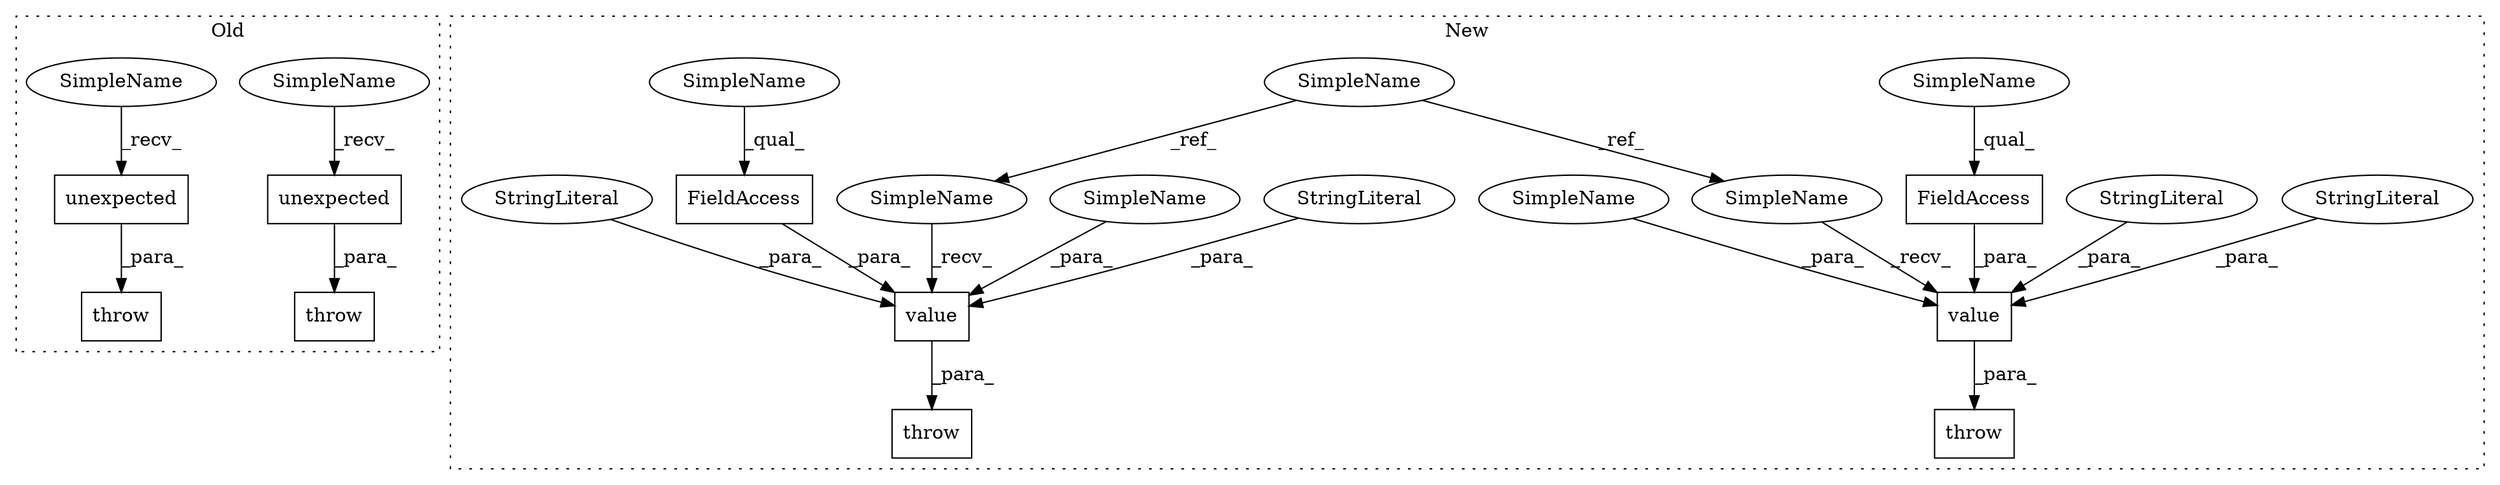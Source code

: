 digraph G {
subgraph cluster0 {
1 [label="unexpected" a="32" s="1091" l="12" shape="box"];
3 [label="throw" a="53" s="1068" l="6" shape="box"];
12 [label="unexpected" a="32" s="1420" l="12" shape="box"];
13 [label="throw" a="53" s="1397" l="6" shape="box"];
20 [label="SimpleName" a="42" s="1403" l="16" shape="ellipse"];
21 [label="SimpleName" a="42" s="1074" l="16" shape="ellipse"];
label = "Old";
style="dotted";
}
subgraph cluster1 {
2 [label="throw" a="53" s="1068" l="6" shape="box"];
4 [label="value" a="32" s="1091,1155" l="6,1" shape="box"];
5 [label="StringLiteral" a="45" s="1141" l="14" shape="ellipse"];
6 [label="StringLiteral" a="45" s="1102" l="17" shape="ellipse"];
7 [label="FieldAccess" a="22" s="1120" l="20" shape="box"];
8 [label="SimpleName" a="42" s="531" l="16" shape="ellipse"];
9 [label="value" a="32" s="1473,1555" l="6,1" shape="box"];
10 [label="FieldAccess" a="22" s="1502" l="20" shape="box"];
11 [label="throw" a="53" s="1450" l="6" shape="box"];
14 [label="StringLiteral" a="45" s="1523" l="32" shape="ellipse"];
15 [label="StringLiteral" a="45" s="1484" l="17" shape="ellipse"];
16 [label="SimpleName" a="42" s="1456" l="16" shape="ellipse"];
17 [label="SimpleName" a="42" s="1074" l="16" shape="ellipse"];
18 [label="SimpleName" a="42" s="1120" l="4" shape="ellipse"];
19 [label="SimpleName" a="42" s="1502" l="4" shape="ellipse"];
22 [label="SimpleName" a="42" s="1097" l="4" shape="ellipse"];
23 [label="SimpleName" a="42" s="1479" l="4" shape="ellipse"];
label = "New";
style="dotted";
}
1 -> 3 [label="_para_"];
4 -> 2 [label="_para_"];
5 -> 4 [label="_para_"];
6 -> 4 [label="_para_"];
7 -> 4 [label="_para_"];
8 -> 17 [label="_ref_"];
8 -> 16 [label="_ref_"];
9 -> 11 [label="_para_"];
10 -> 9 [label="_para_"];
12 -> 13 [label="_para_"];
14 -> 9 [label="_para_"];
15 -> 9 [label="_para_"];
16 -> 9 [label="_recv_"];
17 -> 4 [label="_recv_"];
18 -> 7 [label="_qual_"];
19 -> 10 [label="_qual_"];
20 -> 12 [label="_recv_"];
21 -> 1 [label="_recv_"];
22 -> 4 [label="_para_"];
23 -> 9 [label="_para_"];
}